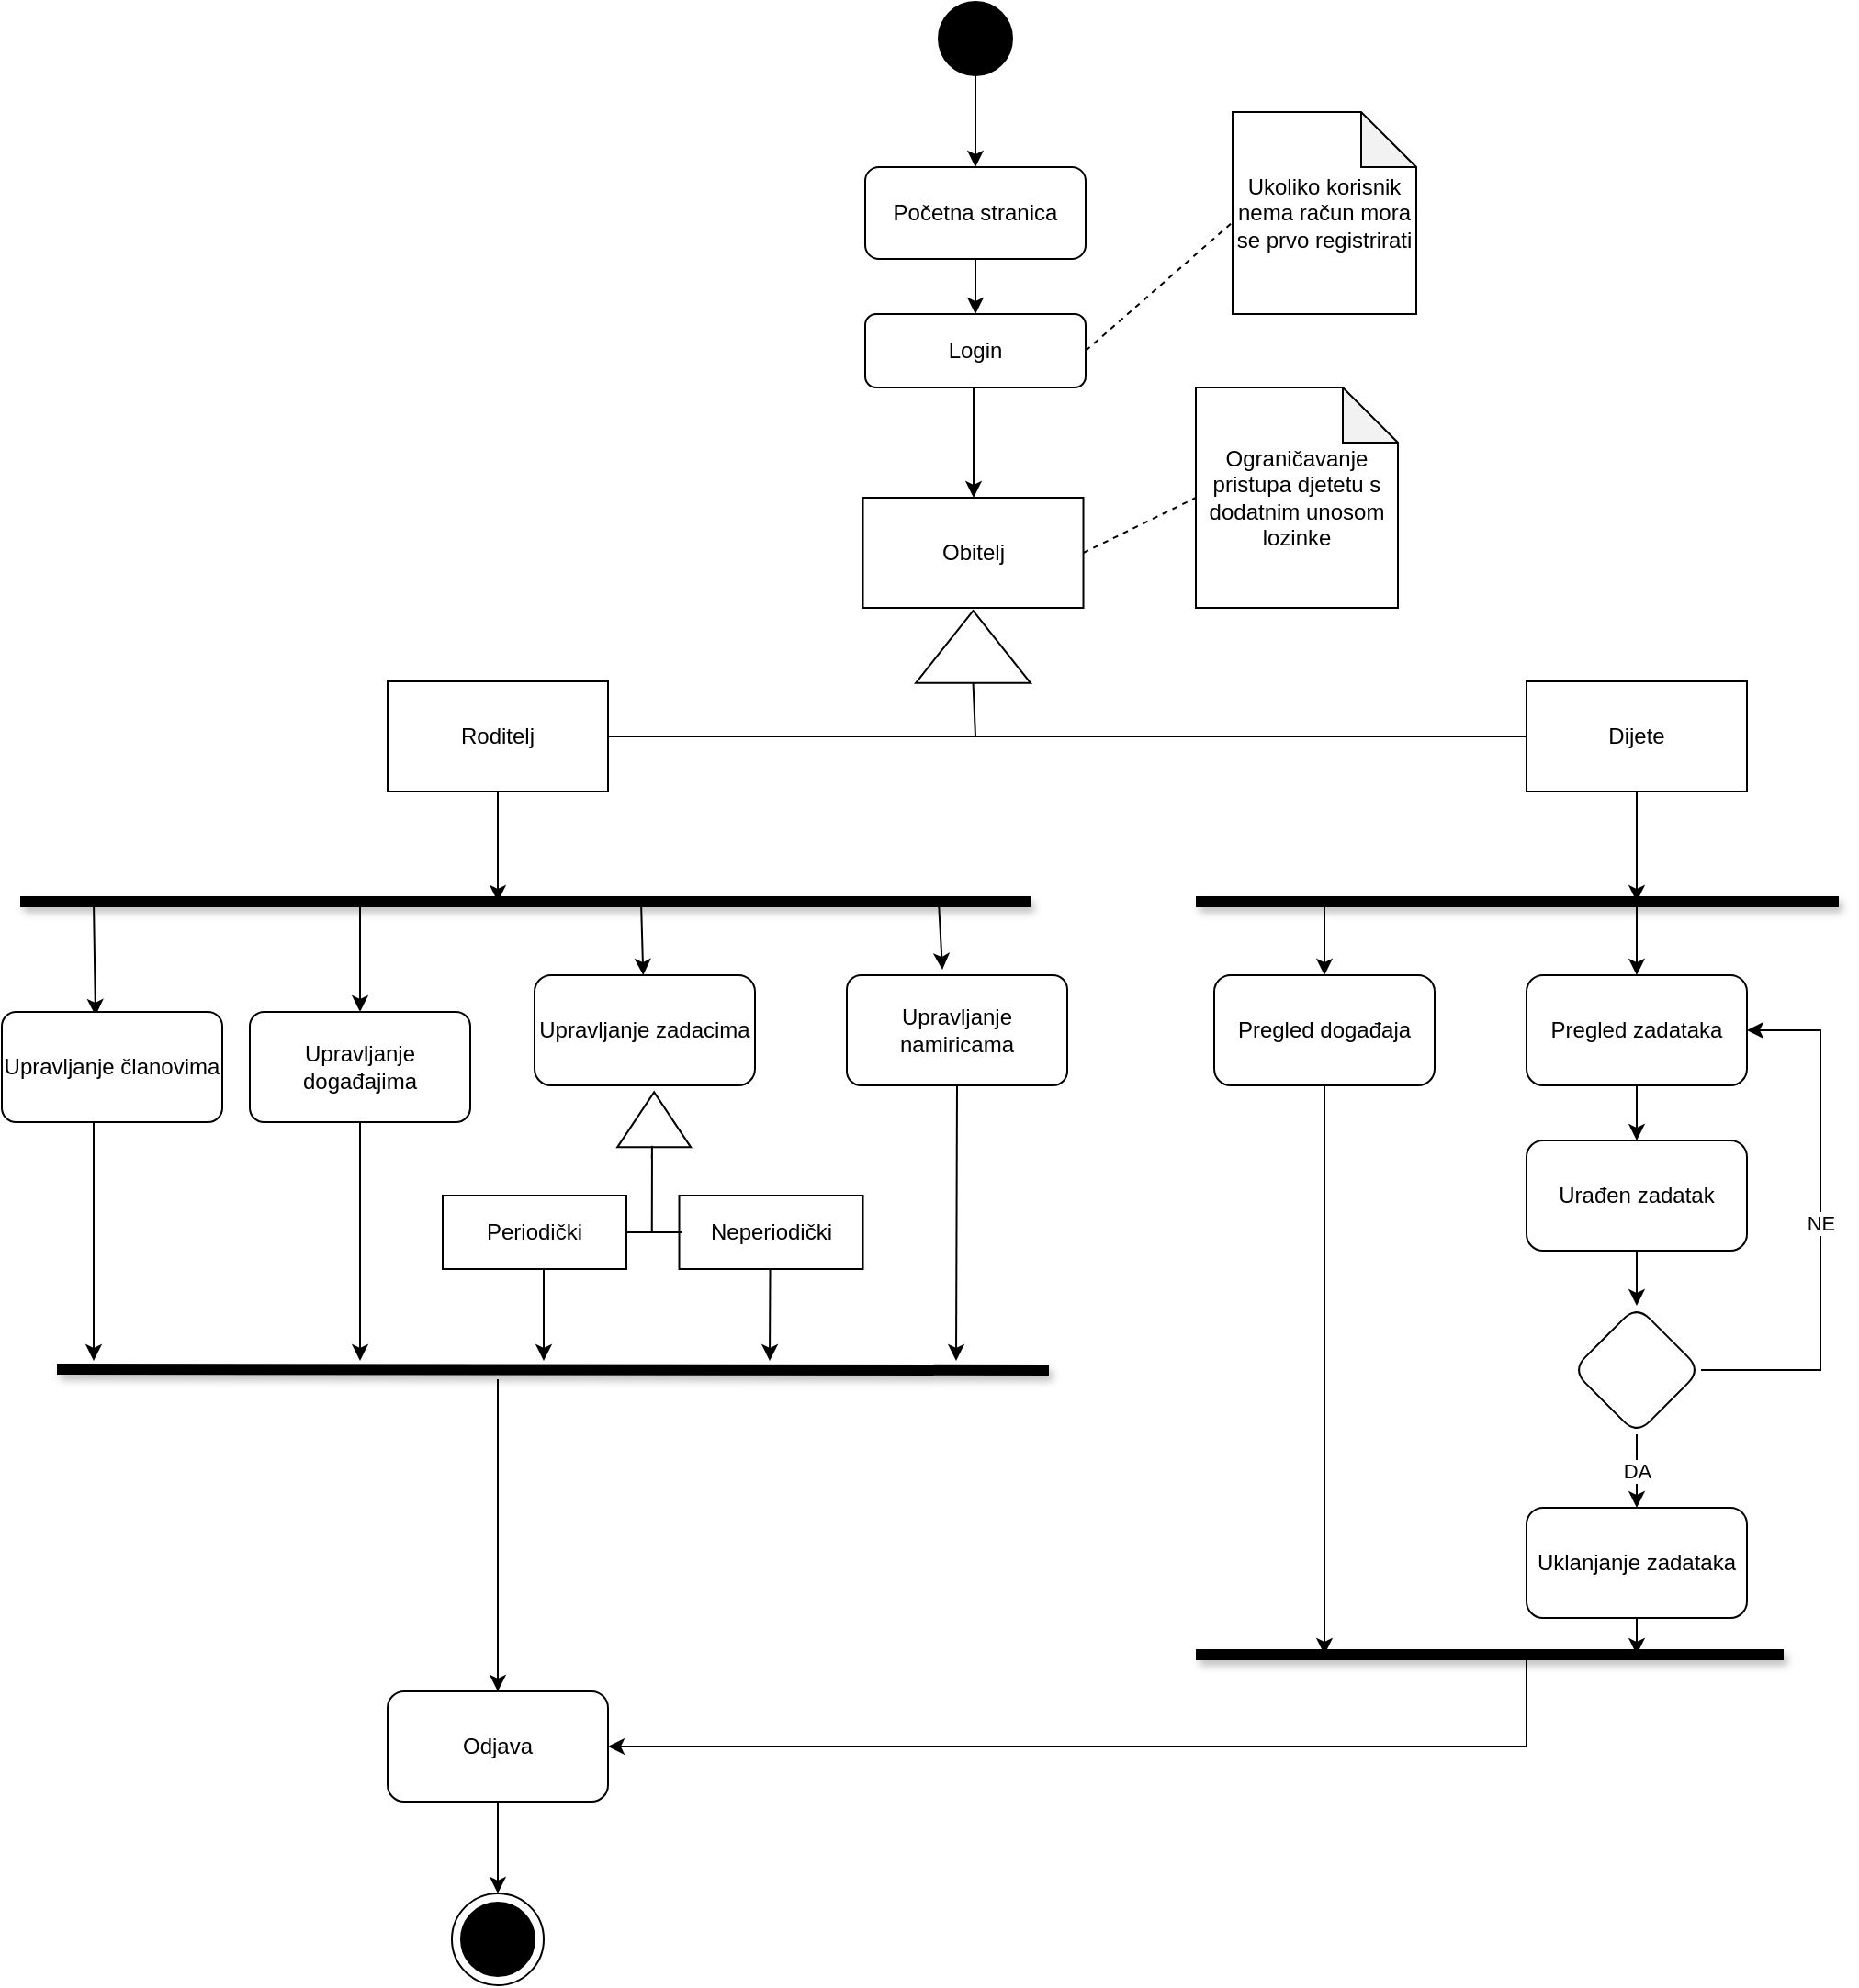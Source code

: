 <mxfile version="14.2.6" type="device"><diagram id="p_SjtT8KINOpgviNuImB" name="Page-2"><mxGraphModel dx="1342" dy="5263" grid="1" gridSize="10" guides="1" tooltips="1" connect="1" arrows="1" fold="1" page="1" pageScale="1" pageWidth="3300" pageHeight="4681" math="0" shadow="0"><root><mxCell id="TN-VKZqNI5moOW3zBPeU-0"/><mxCell id="TN-VKZqNI5moOW3zBPeU-1" parent="TN-VKZqNI5moOW3zBPeU-0"/><mxCell id="TN-VKZqNI5moOW3zBPeU-2" value="" style="edgeStyle=orthogonalEdgeStyle;rounded=0;orthogonalLoop=1;jettySize=auto;html=1;" parent="TN-VKZqNI5moOW3zBPeU-1" source="TN-VKZqNI5moOW3zBPeU-3" target="TN-VKZqNI5moOW3zBPeU-5" edge="1"><mxGeometry relative="1" as="geometry"><Array as="points"><mxPoint x="529.75" y="-370"/><mxPoint x="529.75" y="-370"/></Array></mxGeometry></mxCell><mxCell id="TN-VKZqNI5moOW3zBPeU-3" value="" style="ellipse;whiteSpace=wrap;html=1;aspect=fixed;fillColor=#000000;" parent="TN-VKZqNI5moOW3zBPeU-1" vertex="1"><mxGeometry x="510" y="-420" width="40" height="40" as="geometry"/></mxCell><mxCell id="TN-VKZqNI5moOW3zBPeU-4" value="" style="edgeStyle=orthogonalEdgeStyle;rounded=0;orthogonalLoop=1;jettySize=auto;html=1;" parent="TN-VKZqNI5moOW3zBPeU-1" source="TN-VKZqNI5moOW3zBPeU-5" target="TN-VKZqNI5moOW3zBPeU-7" edge="1"><mxGeometry relative="1" as="geometry"/></mxCell><mxCell id="TN-VKZqNI5moOW3zBPeU-5" value="Početna stranica" style="rounded=1;whiteSpace=wrap;html=1;fillColor=#FFFFFF;" parent="TN-VKZqNI5moOW3zBPeU-1" vertex="1"><mxGeometry x="470" y="-330" width="120" height="50" as="geometry"/></mxCell><mxCell id="TN-VKZqNI5moOW3zBPeU-6" value="" style="edgeStyle=orthogonalEdgeStyle;rounded=0;orthogonalLoop=1;jettySize=auto;html=1;exitX=0.5;exitY=1;exitDx=0;exitDy=0;" parent="TN-VKZqNI5moOW3zBPeU-1" source="TN-VKZqNI5moOW3zBPeU-7" target="TN-VKZqNI5moOW3zBPeU-434" edge="1"><mxGeometry relative="1" as="geometry"><mxPoint x="355" y="-190" as="targetPoint"/><Array as="points"><mxPoint x="529" y="-210"/></Array></mxGeometry></mxCell><mxCell id="TN-VKZqNI5moOW3zBPeU-7" value="Login" style="rounded=1;whiteSpace=wrap;html=1;fillColor=#FFFFFF;" parent="TN-VKZqNI5moOW3zBPeU-1" vertex="1"><mxGeometry x="470" y="-250" width="120" height="40" as="geometry"/></mxCell><mxCell id="TN-VKZqNI5moOW3zBPeU-434" value="Obitelj" style="whiteSpace=wrap;html=1;fillColor=#FFFFFF;" parent="TN-VKZqNI5moOW3zBPeU-1" vertex="1"><mxGeometry x="468.76" y="-150" width="120" height="60" as="geometry"/></mxCell><mxCell id="TN-VKZqNI5moOW3zBPeU-466" style="edgeStyle=orthogonalEdgeStyle;rounded=0;sketch=0;orthogonalLoop=1;jettySize=auto;html=1;shadow=0;strokeColor=#000000;strokeWidth=1;fillColor=#000000;exitX=0.75;exitY=1;exitDx=0;exitDy=0;" parent="TN-VKZqNI5moOW3zBPeU-1" source="TN-VKZqNI5moOW3zBPeU-438" edge="1"><mxGeometry relative="1" as="geometry"><mxPoint x="890" y="70" as="targetPoint"/><Array as="points"><mxPoint x="890" y="10"/></Array></mxGeometry></mxCell><mxCell id="TN-VKZqNI5moOW3zBPeU-438" value="Dijete" style="whiteSpace=wrap;html=1;fillColor=#FFFFFF;" parent="TN-VKZqNI5moOW3zBPeU-1" vertex="1"><mxGeometry x="830" y="-50" width="120" height="60" as="geometry"/></mxCell><mxCell id="TN-VKZqNI5moOW3zBPeU-453" style="edgeStyle=orthogonalEdgeStyle;rounded=0;sketch=0;orthogonalLoop=1;jettySize=auto;html=1;shadow=0;strokeColor=#000000;strokeWidth=1;fillColor=#000000;" parent="TN-VKZqNI5moOW3zBPeU-1" source="TN-VKZqNI5moOW3zBPeU-442" edge="1"><mxGeometry relative="1" as="geometry"><mxPoint x="270" y="70" as="targetPoint"/></mxGeometry></mxCell><mxCell id="TN-VKZqNI5moOW3zBPeU-442" value="Roditelj" style="whiteSpace=wrap;html=1;fillColor=#FFFFFF;" parent="TN-VKZqNI5moOW3zBPeU-1" vertex="1"><mxGeometry x="210" y="-50" width="120" height="60" as="geometry"/></mxCell><mxCell id="TN-VKZqNI5moOW3zBPeU-451" value="" style="endArrow=none;html=1;shadow=1;strokeColor=#000000;strokeWidth=6;fillColor=#000000;" parent="TN-VKZqNI5moOW3zBPeU-1" edge="1"><mxGeometry width="50" height="50" relative="1" as="geometry"><mxPoint x="10" y="70" as="sourcePoint"/><mxPoint x="560" y="70" as="targetPoint"/></mxGeometry></mxCell><mxCell id="TN-VKZqNI5moOW3zBPeU-455" value="" style="endArrow=classic;html=1;shadow=0;strokeColor=#000000;strokeWidth=1;fillColor=#000000;entryX=0.5;entryY=0;entryDx=0;entryDy=0;" parent="TN-VKZqNI5moOW3zBPeU-1" target="TN-VKZqNI5moOW3zBPeU-456" edge="1"><mxGeometry width="50" height="50" relative="1" as="geometry"><mxPoint x="195" y="70" as="sourcePoint"/><mxPoint x="230" y="140" as="targetPoint"/><Array as="points"/></mxGeometry></mxCell><mxCell id="TN-VKZqNI5moOW3zBPeU-471" style="edgeStyle=orthogonalEdgeStyle;rounded=0;sketch=0;orthogonalLoop=1;jettySize=auto;html=1;shadow=0;strokeColor=#000000;strokeWidth=1;fillColor=#000000;" parent="TN-VKZqNI5moOW3zBPeU-1" source="TN-VKZqNI5moOW3zBPeU-456" edge="1"><mxGeometry relative="1" as="geometry"><mxPoint x="195" y="320" as="targetPoint"/></mxGeometry></mxCell><mxCell id="TN-VKZqNI5moOW3zBPeU-456" value="Upravljanje događajima" style="rounded=1;whiteSpace=wrap;html=1;arcSize=13;" parent="TN-VKZqNI5moOW3zBPeU-1" vertex="1"><mxGeometry x="135" y="130" width="120" height="60" as="geometry"/></mxCell><mxCell id="TN-VKZqNI5moOW3zBPeU-457" value="" style="endArrow=classic;html=1;shadow=0;strokeColor=#000000;strokeWidth=1;fillColor=#000000;" parent="TN-VKZqNI5moOW3zBPeU-1" target="TN-VKZqNI5moOW3zBPeU-458" edge="1"><mxGeometry width="50" height="50" relative="1" as="geometry"><mxPoint x="348" y="70" as="sourcePoint"/><mxPoint x="340" y="120" as="targetPoint"/></mxGeometry></mxCell><mxCell id="TN-VKZqNI5moOW3zBPeU-458" value="Upravljanje zadacima" style="rounded=1;whiteSpace=wrap;html=1;" parent="TN-VKZqNI5moOW3zBPeU-1" vertex="1"><mxGeometry x="290" y="110" width="120" height="60" as="geometry"/></mxCell><mxCell id="TN-VKZqNI5moOW3zBPeU-511" value="" style="edgeStyle=orthogonalEdgeStyle;rounded=0;sketch=0;orthogonalLoop=1;jettySize=auto;html=1;shadow=0;strokeColor=#000000;strokeWidth=1;fillColor=#000000;" parent="TN-VKZqNI5moOW3zBPeU-1" source="TN-VKZqNI5moOW3zBPeU-467" target="TN-VKZqNI5moOW3zBPeU-483" edge="1"><mxGeometry relative="1" as="geometry"/></mxCell><mxCell id="TN-VKZqNI5moOW3zBPeU-467" value="Pregled zadataka" style="rounded=1;whiteSpace=wrap;html=1;" parent="TN-VKZqNI5moOW3zBPeU-1" vertex="1"><mxGeometry x="830" y="110" width="120" height="60" as="geometry"/></mxCell><mxCell id="TN-VKZqNI5moOW3zBPeU-470" value="" style="endArrow=none;html=1;shadow=1;strokeColor=#000000;strokeWidth=6;fillColor=#000000;" parent="TN-VKZqNI5moOW3zBPeU-1" edge="1"><mxGeometry width="50" height="50" relative="1" as="geometry"><mxPoint x="30" y="324.5" as="sourcePoint"/><mxPoint x="570" y="325" as="targetPoint"/></mxGeometry></mxCell><mxCell id="TN-VKZqNI5moOW3zBPeU-475" value="" style="endArrow=classic;html=1;shadow=0;strokeColor=#000000;strokeWidth=1;fillColor=#000000;entryX=0.425;entryY=0.033;entryDx=0;entryDy=0;entryPerimeter=0;" parent="TN-VKZqNI5moOW3zBPeU-1" target="TN-VKZqNI5moOW3zBPeU-477" edge="1"><mxGeometry width="50" height="50" relative="1" as="geometry"><mxPoint x="50" y="70" as="sourcePoint"/><mxPoint x="41.96" y="131.98" as="targetPoint"/><Array as="points"/></mxGeometry></mxCell><mxCell id="TN-VKZqNI5moOW3zBPeU-478" style="edgeStyle=orthogonalEdgeStyle;rounded=0;sketch=0;orthogonalLoop=1;jettySize=auto;html=1;shadow=0;strokeColor=#000000;strokeWidth=1;fillColor=#000000;" parent="TN-VKZqNI5moOW3zBPeU-1" edge="1"><mxGeometry relative="1" as="geometry"><mxPoint x="50" y="320" as="targetPoint"/><mxPoint x="50" y="190" as="sourcePoint"/></mxGeometry></mxCell><mxCell id="TN-VKZqNI5moOW3zBPeU-477" value="Upravljanje članovima" style="rounded=1;whiteSpace=wrap;html=1;arcSize=13;" parent="TN-VKZqNI5moOW3zBPeU-1" vertex="1"><mxGeometry y="130" width="120" height="60" as="geometry"/></mxCell><mxCell id="TN-VKZqNI5moOW3zBPeU-509" value="" style="edgeStyle=orthogonalEdgeStyle;rounded=0;sketch=0;orthogonalLoop=1;jettySize=auto;html=1;shadow=0;strokeColor=#000000;strokeWidth=1;fillColor=#000000;" parent="TN-VKZqNI5moOW3zBPeU-1" source="TN-VKZqNI5moOW3zBPeU-483" target="TN-VKZqNI5moOW3zBPeU-487" edge="1"><mxGeometry relative="1" as="geometry"/></mxCell><mxCell id="TN-VKZqNI5moOW3zBPeU-483" value="Urađen zadatak" style="rounded=1;whiteSpace=wrap;html=1;" parent="TN-VKZqNI5moOW3zBPeU-1" vertex="1"><mxGeometry x="830" y="200" width="120" height="60" as="geometry"/></mxCell><mxCell id="TN-VKZqNI5moOW3zBPeU-490" value="NE" style="edgeStyle=orthogonalEdgeStyle;rounded=0;sketch=0;orthogonalLoop=1;jettySize=auto;html=1;shadow=0;strokeColor=#000000;strokeWidth=1;fillColor=#000000;entryX=1;entryY=0.5;entryDx=0;entryDy=0;exitX=1;exitY=0.5;exitDx=0;exitDy=0;" parent="TN-VKZqNI5moOW3zBPeU-1" source="TN-VKZqNI5moOW3zBPeU-487" target="TN-VKZqNI5moOW3zBPeU-467" edge="1"><mxGeometry relative="1" as="geometry"><mxPoint x="980" y="150" as="targetPoint"/><Array as="points"><mxPoint x="990" y="325"/><mxPoint x="990" y="140"/></Array></mxGeometry></mxCell><mxCell id="TN-VKZqNI5moOW3zBPeU-492" value="Odjava" style="rounded=1;whiteSpace=wrap;html=1;fillColor=#FFFFFF;" parent="TN-VKZqNI5moOW3zBPeU-1" vertex="1"><mxGeometry x="210" y="500" width="120" height="60" as="geometry"/></mxCell><mxCell id="TN-VKZqNI5moOW3zBPeU-499" value="" style="ellipse;whiteSpace=wrap;html=1;aspect=fixed;" parent="TN-VKZqNI5moOW3zBPeU-1" vertex="1"><mxGeometry x="245" y="610" width="50" height="50" as="geometry"/></mxCell><mxCell id="TN-VKZqNI5moOW3zBPeU-500" value="" style="ellipse;whiteSpace=wrap;html=1;aspect=fixed;rounded=1;fillColor=#000000;" parent="TN-VKZqNI5moOW3zBPeU-1" vertex="1"><mxGeometry x="250" y="615" width="40" height="40" as="geometry"/></mxCell><mxCell id="OL-YT0kxW2Wu9Dpy5SwC-9" style="edgeStyle=orthogonalEdgeStyle;rounded=0;orthogonalLoop=1;jettySize=auto;html=1;" parent="TN-VKZqNI5moOW3zBPeU-1" source="TN-VKZqNI5moOW3zBPeU-505" edge="1"><mxGeometry relative="1" as="geometry"><mxPoint x="890" y="480" as="targetPoint"/></mxGeometry></mxCell><mxCell id="TN-VKZqNI5moOW3zBPeU-505" value="Uklanjanje zadataka" style="rounded=1;whiteSpace=wrap;html=1;" parent="TN-VKZqNI5moOW3zBPeU-1" vertex="1"><mxGeometry x="830" y="400" width="120" height="60" as="geometry"/></mxCell><mxCell id="TN-VKZqNI5moOW3zBPeU-507" value="DA" style="edgeStyle=orthogonalEdgeStyle;rounded=0;sketch=0;orthogonalLoop=1;jettySize=auto;html=1;shadow=0;strokeColor=#000000;strokeWidth=1;fillColor=#000000;entryX=0.5;entryY=0;entryDx=0;entryDy=0;" parent="TN-VKZqNI5moOW3zBPeU-1" source="TN-VKZqNI5moOW3zBPeU-487" target="TN-VKZqNI5moOW3zBPeU-505" edge="1"><mxGeometry relative="1" as="geometry"/></mxCell><mxCell id="TN-VKZqNI5moOW3zBPeU-487" value="" style="rhombus;whiteSpace=wrap;html=1;rounded=1;fillColor=#FFFFFF;" parent="TN-VKZqNI5moOW3zBPeU-1" vertex="1"><mxGeometry x="855" y="290" width="70" height="70" as="geometry"/></mxCell><mxCell id="TN-VKZqNI5moOW3zBPeU-513" style="edgeStyle=orthogonalEdgeStyle;rounded=0;sketch=0;orthogonalLoop=1;jettySize=auto;html=1;entryX=1;entryY=0.5;entryDx=0;entryDy=0;shadow=0;strokeColor=#000000;strokeWidth=1;fillColor=#000000;" parent="TN-VKZqNI5moOW3zBPeU-1" target="TN-VKZqNI5moOW3zBPeU-492" edge="1"><mxGeometry relative="1" as="geometry"><mxPoint x="830" y="480" as="sourcePoint"/><mxPoint x="740" y="520" as="targetPoint"/><Array as="points"><mxPoint x="830" y="530"/></Array></mxGeometry></mxCell><mxCell id="TN-VKZqNI5moOW3zBPeU-515" style="edgeStyle=orthogonalEdgeStyle;rounded=0;sketch=0;orthogonalLoop=1;jettySize=auto;html=1;shadow=0;strokeColor=#000000;strokeWidth=1;fillColor=#000000;exitX=0.5;exitY=1;exitDx=0;exitDy=0;" parent="TN-VKZqNI5moOW3zBPeU-1" source="TN-VKZqNI5moOW3zBPeU-492" edge="1"><mxGeometry relative="1" as="geometry"><mxPoint x="270" y="610" as="targetPoint"/><mxPoint x="400" y="565" as="sourcePoint"/></mxGeometry></mxCell><mxCell id="TN-VKZqNI5moOW3zBPeU-518" value="" style="edgeStyle=orthogonalEdgeStyle;rounded=0;orthogonalLoop=1;jettySize=auto;html=1;entryX=0.5;entryY=0;entryDx=0;entryDy=0;" parent="TN-VKZqNI5moOW3zBPeU-1" target="TN-VKZqNI5moOW3zBPeU-492" edge="1"><mxGeometry relative="1" as="geometry"><mxPoint x="270" y="370" as="sourcePoint"/><mxPoint x="269.29" y="340" as="targetPoint"/><Array as="points"><mxPoint x="270" y="330"/><mxPoint x="270" y="330"/></Array></mxGeometry></mxCell><mxCell id="OL-YT0kxW2Wu9Dpy5SwC-0" value="Ukoliko korisnik nema račun mora se prvo registrirati" style="shape=note;whiteSpace=wrap;html=1;backgroundOutline=1;darkOpacity=0.05;" parent="TN-VKZqNI5moOW3zBPeU-1" vertex="1"><mxGeometry x="670" y="-360" width="100" height="110" as="geometry"/></mxCell><mxCell id="OL-YT0kxW2Wu9Dpy5SwC-1" value="" style="endArrow=none;dashed=1;html=1;exitX=1;exitY=0.5;exitDx=0;exitDy=0;" parent="TN-VKZqNI5moOW3zBPeU-1" source="TN-VKZqNI5moOW3zBPeU-7" edge="1"><mxGeometry width="50" height="50" relative="1" as="geometry"><mxPoint x="610" y="-250" as="sourcePoint"/><mxPoint x="670" y="-300" as="targetPoint"/></mxGeometry></mxCell><mxCell id="OL-YT0kxW2Wu9Dpy5SwC-3" value="" style="endArrow=none;html=1;shadow=1;strokeColor=#000000;strokeWidth=6;fillColor=#000000;" parent="TN-VKZqNI5moOW3zBPeU-1" edge="1"><mxGeometry width="50" height="50" relative="1" as="geometry"><mxPoint x="650" y="70" as="sourcePoint"/><mxPoint x="1000" y="70" as="targetPoint"/></mxGeometry></mxCell><mxCell id="OL-YT0kxW2Wu9Dpy5SwC-4" value="" style="endArrow=classic;html=1;" parent="TN-VKZqNI5moOW3zBPeU-1" edge="1"><mxGeometry width="50" height="50" relative="1" as="geometry"><mxPoint x="890" y="70" as="sourcePoint"/><mxPoint x="890" y="110" as="targetPoint"/></mxGeometry></mxCell><mxCell id="OL-YT0kxW2Wu9Dpy5SwC-8" value="" style="endArrow=none;html=1;shadow=1;strokeColor=#000000;strokeWidth=6;fillColor=#000000;" parent="TN-VKZqNI5moOW3zBPeU-1" edge="1"><mxGeometry width="50" height="50" relative="1" as="geometry"><mxPoint x="650" y="480" as="sourcePoint"/><mxPoint x="970" y="480" as="targetPoint"/></mxGeometry></mxCell><mxCell id="VbiZl4tL42DSPBMZedQf-0" value="" style="endArrow=none;html=1;exitX=1;exitY=0.5;exitDx=0;exitDy=0;entryX=0;entryY=0.5;entryDx=0;entryDy=0;" parent="TN-VKZqNI5moOW3zBPeU-1" source="TN-VKZqNI5moOW3zBPeU-442" target="TN-VKZqNI5moOW3zBPeU-438" edge="1"><mxGeometry width="50" height="50" relative="1" as="geometry"><mxPoint x="470" as="sourcePoint"/><mxPoint x="520" y="-50" as="targetPoint"/></mxGeometry></mxCell><mxCell id="VbiZl4tL42DSPBMZedQf-1" value="" style="endArrow=none;html=1;" parent="TN-VKZqNI5moOW3zBPeU-1" source="VbiZl4tL42DSPBMZedQf-2" edge="1"><mxGeometry width="50" height="50" relative="1" as="geometry"><mxPoint x="530" y="-20" as="sourcePoint"/><mxPoint x="530" y="-60" as="targetPoint"/></mxGeometry></mxCell><mxCell id="VbiZl4tL42DSPBMZedQf-2" value="" style="triangle;whiteSpace=wrap;html=1;rotation=-90;" parent="TN-VKZqNI5moOW3zBPeU-1" vertex="1"><mxGeometry x="509.08" y="-100" width="39.37" height="62.5" as="geometry"/></mxCell><mxCell id="VbiZl4tL42DSPBMZedQf-3" value="" style="endArrow=none;html=1;entryX=0;entryY=0.5;entryDx=0;entryDy=0;" parent="TN-VKZqNI5moOW3zBPeU-1" target="VbiZl4tL42DSPBMZedQf-2" edge="1"><mxGeometry width="50" height="50" relative="1" as="geometry"><mxPoint x="530" y="-20" as="sourcePoint"/><mxPoint x="529" y="-40" as="targetPoint"/></mxGeometry></mxCell><mxCell id="DRYqLoLIfRc75wgODLZH-0" value="Ograničavanje pristupa djetetu s dodatnim unosom lozinke" style="shape=note;whiteSpace=wrap;html=1;backgroundOutline=1;darkOpacity=0.05;" parent="TN-VKZqNI5moOW3zBPeU-1" vertex="1"><mxGeometry x="650" y="-210" width="110" height="120" as="geometry"/></mxCell><mxCell id="DRYqLoLIfRc75wgODLZH-1" value="" style="endArrow=none;dashed=1;html=1;exitX=1;exitY=0.5;exitDx=0;exitDy=0;" parent="TN-VKZqNI5moOW3zBPeU-1" source="TN-VKZqNI5moOW3zBPeU-434" edge="1"><mxGeometry width="50" height="50" relative="1" as="geometry"><mxPoint x="570" y="-80" as="sourcePoint"/><mxPoint x="650" y="-150" as="targetPoint"/></mxGeometry></mxCell><mxCell id="B9gh2C8afIChZu2nlOqm-0" value="Pregled događaja" style="rounded=1;whiteSpace=wrap;html=1;" parent="TN-VKZqNI5moOW3zBPeU-1" vertex="1"><mxGeometry x="660" y="110" width="120" height="60" as="geometry"/></mxCell><mxCell id="B9gh2C8afIChZu2nlOqm-2" value="" style="endArrow=classic;html=1;" parent="TN-VKZqNI5moOW3zBPeU-1" target="B9gh2C8afIChZu2nlOqm-0" edge="1"><mxGeometry width="50" height="50" relative="1" as="geometry"><mxPoint x="720" y="70" as="sourcePoint"/><mxPoint x="790" y="130" as="targetPoint"/></mxGeometry></mxCell><mxCell id="B9gh2C8afIChZu2nlOqm-3" value="" style="endArrow=classic;html=1;exitX=0.5;exitY=1;exitDx=0;exitDy=0;" parent="TN-VKZqNI5moOW3zBPeU-1" source="B9gh2C8afIChZu2nlOqm-0" edge="1"><mxGeometry width="50" height="50" relative="1" as="geometry"><mxPoint x="460" y="280" as="sourcePoint"/><mxPoint x="720" y="480" as="targetPoint"/></mxGeometry></mxCell><mxCell id="B9gh2C8afIChZu2nlOqm-4" value="Periodički" style="whiteSpace=wrap;html=1;fillColor=#FFFFFF;" parent="TN-VKZqNI5moOW3zBPeU-1" vertex="1"><mxGeometry x="240" y="230" width="100" height="40" as="geometry"/></mxCell><mxCell id="B9gh2C8afIChZu2nlOqm-5" value="Neperiodički" style="whiteSpace=wrap;html=1;fillColor=#FFFFFF;" parent="TN-VKZqNI5moOW3zBPeU-1" vertex="1"><mxGeometry x="368.76" y="230" width="100" height="40" as="geometry"/></mxCell><mxCell id="B9gh2C8afIChZu2nlOqm-6" value="" style="endArrow=none;html=1;" parent="TN-VKZqNI5moOW3zBPeU-1" edge="1"><mxGeometry width="50" height="50" relative="1" as="geometry"><mxPoint x="340" y="250" as="sourcePoint"/><mxPoint x="370" y="250" as="targetPoint"/></mxGeometry></mxCell><mxCell id="B9gh2C8afIChZu2nlOqm-7" value="" style="triangle;whiteSpace=wrap;html=1;rotation=-90;" parent="TN-VKZqNI5moOW3zBPeU-1" vertex="1"><mxGeometry x="340.08" y="168.68" width="30" height="40" as="geometry"/></mxCell><mxCell id="B9gh2C8afIChZu2nlOqm-10" value="" style="endArrow=none;html=1;" parent="TN-VKZqNI5moOW3zBPeU-1" edge="1"><mxGeometry width="50" height="50" relative="1" as="geometry"><mxPoint x="353.88" y="250" as="sourcePoint"/><mxPoint x="353.88" y="210" as="targetPoint"/><Array as="points"><mxPoint x="354" y="200"/></Array></mxGeometry></mxCell><mxCell id="B9gh2C8afIChZu2nlOqm-11" value="" style="endArrow=classic;html=1;" parent="TN-VKZqNI5moOW3zBPeU-1" edge="1"><mxGeometry width="50" height="50" relative="1" as="geometry"><mxPoint x="295" y="270" as="sourcePoint"/><mxPoint x="295" y="320" as="targetPoint"/></mxGeometry></mxCell><mxCell id="B9gh2C8afIChZu2nlOqm-12" value="" style="endArrow=classic;html=1;" parent="TN-VKZqNI5moOW3zBPeU-1" edge="1"><mxGeometry width="50" height="50" relative="1" as="geometry"><mxPoint x="418.26" y="270" as="sourcePoint"/><mxPoint x="418" y="320" as="targetPoint"/></mxGeometry></mxCell><mxCell id="qby7cKZ3aO2x7XJKcfXP-0" value="Upravljanje namiricama" style="rounded=1;whiteSpace=wrap;html=1;arcSize=13;" vertex="1" parent="TN-VKZqNI5moOW3zBPeU-1"><mxGeometry x="460" y="110" width="120" height="60" as="geometry"/></mxCell><mxCell id="qby7cKZ3aO2x7XJKcfXP-1" value="" style="endArrow=classic;html=1;" edge="1" parent="TN-VKZqNI5moOW3zBPeU-1"><mxGeometry width="50" height="50" relative="1" as="geometry"><mxPoint x="510" y="70" as="sourcePoint"/><mxPoint x="512" y="107" as="targetPoint"/></mxGeometry></mxCell><mxCell id="qby7cKZ3aO2x7XJKcfXP-2" style="edgeStyle=orthogonalEdgeStyle;rounded=0;sketch=0;orthogonalLoop=1;jettySize=auto;html=1;shadow=0;strokeColor=#000000;strokeWidth=1;fillColor=#000000;exitX=0.5;exitY=1;exitDx=0;exitDy=0;" edge="1" parent="TN-VKZqNI5moOW3zBPeU-1" source="qby7cKZ3aO2x7XJKcfXP-0"><mxGeometry relative="1" as="geometry"><mxPoint x="519.5" y="320" as="targetPoint"/><mxPoint x="519.5" y="190" as="sourcePoint"/></mxGeometry></mxCell></root></mxGraphModel></diagram></mxfile>